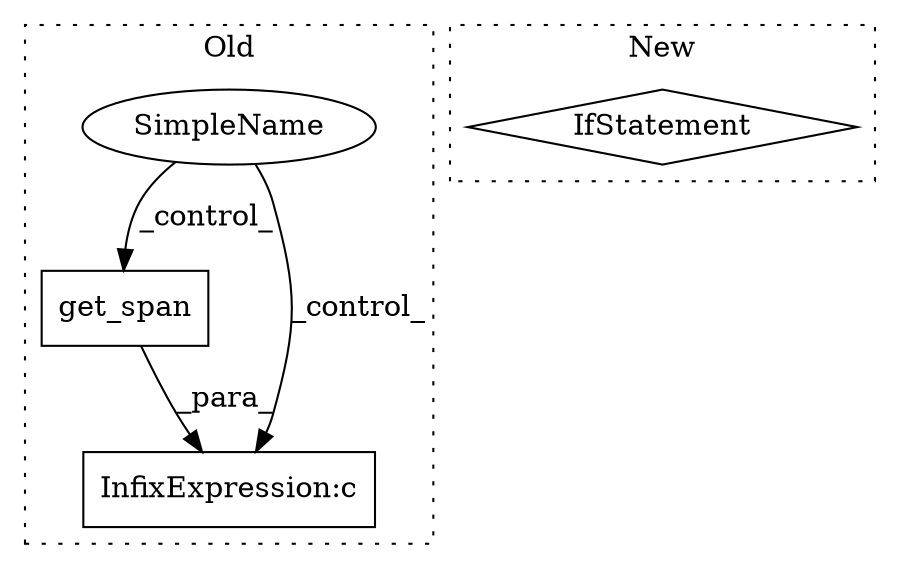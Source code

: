 digraph G {
subgraph cluster0 {
1 [label="get_span" a="32" s="5099" l="10" shape="box"];
3 [label="SimpleName" a="42" s="" l="" shape="ellipse"];
4 [label="InfixExpression:c" a="27" s="5027" l="4" shape="box"];
label = "Old";
style="dotted";
}
subgraph cluster1 {
2 [label="IfStatement" a="25" s="4424,4503" l="4,2" shape="diamond"];
label = "New";
style="dotted";
}
1 -> 4 [label="_para_"];
3 -> 1 [label="_control_"];
3 -> 4 [label="_control_"];
}